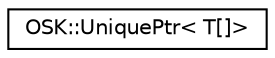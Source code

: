 digraph "Representación gráfica de la clase"
{
 // LATEX_PDF_SIZE
  edge [fontname="Helvetica",fontsize="10",labelfontname="Helvetica",labelfontsize="10"];
  node [fontname="Helvetica",fontsize="10",shape=record];
  rankdir="LR";
  Node0 [label="OSK::UniquePtr\< T[]\>",height=0.2,width=0.4,color="black", fillcolor="white", style="filled",URL="$class_o_s_k_1_1_unique_ptr_3_01_t_0f_0e_4.html",tooltip="Es dueño de un puntero. El puntero original es eliminado al destruirse el UniquePtr."];
}

